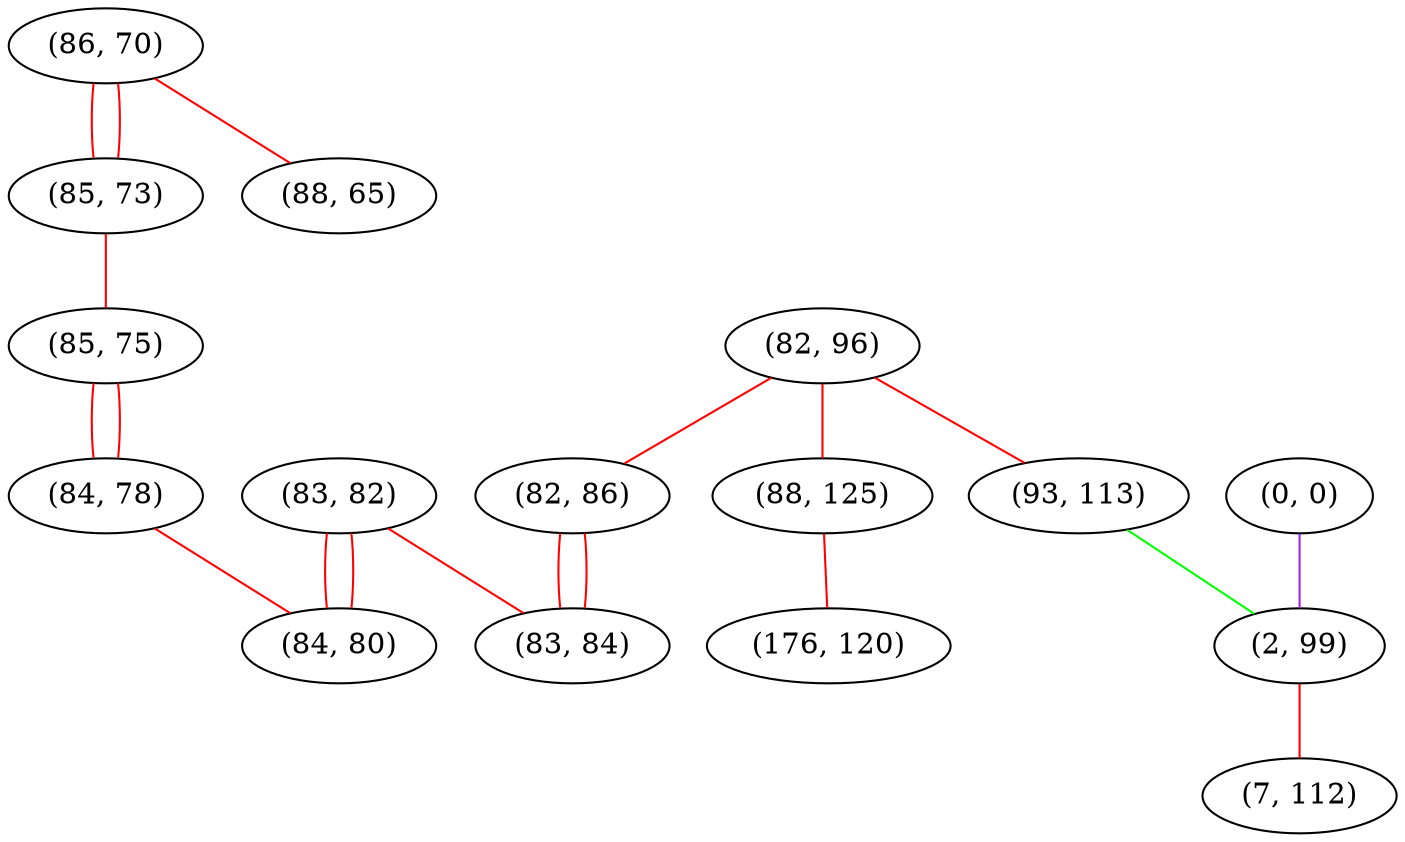 graph "" {
"(82, 96)";
"(83, 82)";
"(82, 86)";
"(88, 125)";
"(93, 113)";
"(86, 70)";
"(85, 73)";
"(0, 0)";
"(2, 99)";
"(85, 75)";
"(88, 65)";
"(7, 112)";
"(176, 120)";
"(83, 84)";
"(84, 78)";
"(84, 80)";
"(82, 96)" -- "(93, 113)"  [color=red, key=0, weight=1];
"(82, 96)" -- "(82, 86)"  [color=red, key=0, weight=1];
"(82, 96)" -- "(88, 125)"  [color=red, key=0, weight=1];
"(83, 82)" -- "(83, 84)"  [color=red, key=0, weight=1];
"(83, 82)" -- "(84, 80)"  [color=red, key=0, weight=1];
"(83, 82)" -- "(84, 80)"  [color=red, key=1, weight=1];
"(82, 86)" -- "(83, 84)"  [color=red, key=0, weight=1];
"(82, 86)" -- "(83, 84)"  [color=red, key=1, weight=1];
"(88, 125)" -- "(176, 120)"  [color=red, key=0, weight=1];
"(93, 113)" -- "(2, 99)"  [color=green, key=0, weight=2];
"(86, 70)" -- "(88, 65)"  [color=red, key=0, weight=1];
"(86, 70)" -- "(85, 73)"  [color=red, key=0, weight=1];
"(86, 70)" -- "(85, 73)"  [color=red, key=1, weight=1];
"(85, 73)" -- "(85, 75)"  [color=red, key=0, weight=1];
"(0, 0)" -- "(2, 99)"  [color=purple, key=0, weight=4];
"(2, 99)" -- "(7, 112)"  [color=red, key=0, weight=1];
"(85, 75)" -- "(84, 78)"  [color=red, key=0, weight=1];
"(85, 75)" -- "(84, 78)"  [color=red, key=1, weight=1];
"(84, 78)" -- "(84, 80)"  [color=red, key=0, weight=1];
}
